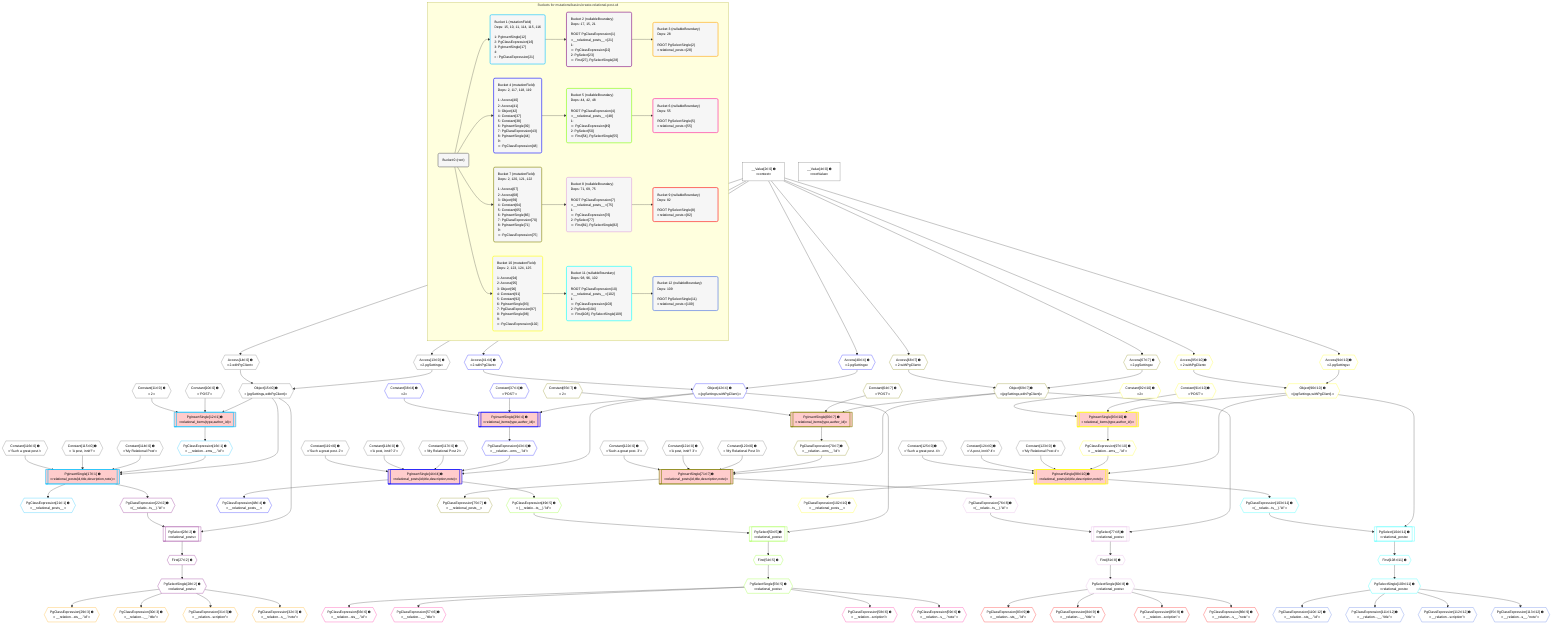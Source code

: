 %%{init: {'themeVariables': { 'fontSize': '12px'}}}%%
graph TD
    classDef path fill:#eee,stroke:#000,color:#000
    classDef plan fill:#fff,stroke-width:1px,color:#000
    classDef itemplan fill:#fff,stroke-width:2px,color:#000
    classDef unbatchedplan fill:#dff,stroke-width:1px,color:#000
    classDef sideeffectplan fill:#fcc,stroke-width:2px,color:#000
    classDef bucket fill:#f6f6f6,color:#000,stroke-width:2px,text-align:left


    %% plan dependencies
    Object15{{"Object[15∈0] ➊<br />ᐸ{pgSettings,withPgClient}ᐳ"}}:::plan
    Access13{{"Access[13∈0] ➊<br />ᐸ2.pgSettingsᐳ"}}:::plan
    Access14{{"Access[14∈0] ➊<br />ᐸ2.withPgClientᐳ"}}:::plan
    Access13 & Access14 --> Object15
    __Value2["__Value[2∈0] ➊<br />ᐸcontextᐳ"]:::plan
    __Value2 --> Access13
    __Value2 --> Access14
    __Value4["__Value[4∈0] ➊<br />ᐸrootValueᐳ"]:::plan
    Constant10{{"Constant[10∈0] ➊<br />ᐸ'POST'ᐳ"}}:::plan
    Constant11{{"Constant[11∈0] ➊<br />ᐸ2ᐳ"}}:::plan
    Constant114{{"Constant[114∈0] ➊<br />ᐸ'My Relational Post'ᐳ"}}:::plan
    Constant115{{"Constant[115∈0] ➊<br />ᐸ'A post, innit?'ᐳ"}}:::plan
    Constant116{{"Constant[116∈0] ➊<br />ᐸ'Such a great post.'ᐳ"}}:::plan
    Constant117{{"Constant[117∈0] ➊<br />ᐸ'My Relational Post 2'ᐳ"}}:::plan
    Constant118{{"Constant[118∈0] ➊<br />ᐸ'A post, innit? 2'ᐳ"}}:::plan
    Constant119{{"Constant[119∈0] ➊<br />ᐸ'Such a great post. 2'ᐳ"}}:::plan
    Constant120{{"Constant[120∈0] ➊<br />ᐸ'My Relational Post 3'ᐳ"}}:::plan
    Constant121{{"Constant[121∈0] ➊<br />ᐸ'A post, innit? 3'ᐳ"}}:::plan
    Constant122{{"Constant[122∈0] ➊<br />ᐸ'Such a great post. 3'ᐳ"}}:::plan
    Constant123{{"Constant[123∈0] ➊<br />ᐸ'My Relational Post 4'ᐳ"}}:::plan
    Constant124{{"Constant[124∈0] ➊<br />ᐸ'A post, innit? 4'ᐳ"}}:::plan
    Constant125{{"Constant[125∈0] ➊<br />ᐸ'Such a great post. 4'ᐳ"}}:::plan
    PgInsertSingle17[["PgInsertSingle[17∈1] ➊<br />ᐸrelational_posts(id,title,description,note)ᐳ"]]:::sideeffectplan
    PgClassExpression16{{"PgClassExpression[16∈1] ➊<br />ᐸ__relation...ems__.”id”ᐳ"}}:::plan
    Object15 & PgClassExpression16 & Constant114 & Constant115 & Constant116 --> PgInsertSingle17
    PgInsertSingle12[["PgInsertSingle[12∈1] ➊<br />ᐸrelational_items(type,author_id)ᐳ"]]:::sideeffectplan
    Object15 & Constant10 & Constant11 --> PgInsertSingle12
    PgInsertSingle12 --> PgClassExpression16
    PgClassExpression21{{"PgClassExpression[21∈1] ➊<br />ᐸ__relational_posts__ᐳ"}}:::plan
    PgInsertSingle17 --> PgClassExpression21
    PgSelect23[["PgSelect[23∈2] ➊<br />ᐸrelational_postsᐳ"]]:::plan
    PgClassExpression22{{"PgClassExpression[22∈2] ➊<br />ᐸ(__relatio...ts__).”id”ᐳ"}}:::plan
    Object15 & PgClassExpression22 --> PgSelect23
    PgInsertSingle17 --> PgClassExpression22
    First27{{"First[27∈2] ➊"}}:::plan
    PgSelect23 --> First27
    PgSelectSingle28{{"PgSelectSingle[28∈2] ➊<br />ᐸrelational_postsᐳ"}}:::plan
    First27 --> PgSelectSingle28
    PgClassExpression29{{"PgClassExpression[29∈3] ➊<br />ᐸ__relation...sts__.”id”ᐳ"}}:::plan
    PgSelectSingle28 --> PgClassExpression29
    PgClassExpression30{{"PgClassExpression[30∈3] ➊<br />ᐸ__relation...__.”title”ᐳ"}}:::plan
    PgSelectSingle28 --> PgClassExpression30
    PgClassExpression31{{"PgClassExpression[31∈3] ➊<br />ᐸ__relation...scription”ᐳ"}}:::plan
    PgSelectSingle28 --> PgClassExpression31
    PgClassExpression32{{"PgClassExpression[32∈3] ➊<br />ᐸ__relation...s__.”note”ᐳ"}}:::plan
    PgSelectSingle28 --> PgClassExpression32
    PgInsertSingle44[["PgInsertSingle[44∈4] ➊<br />ᐸrelational_posts(id,title,description,note)ᐳ"]]:::sideeffectplan
    Object42{{"Object[42∈4] ➊<br />ᐸ{pgSettings,withPgClient}ᐳ"}}:::plan
    PgClassExpression43{{"PgClassExpression[43∈4] ➊<br />ᐸ__relation...ems__.”id”ᐳ"}}:::plan
    Object42 & PgClassExpression43 & Constant117 & Constant118 & Constant119 --> PgInsertSingle44
    PgInsertSingle39[["PgInsertSingle[39∈4] ➊<br />ᐸrelational_items(type,author_id)ᐳ"]]:::sideeffectplan
    Constant37{{"Constant[37∈4] ➊<br />ᐸ'POST'ᐳ"}}:::plan
    Constant38{{"Constant[38∈4] ➊<br />ᐸ2ᐳ"}}:::plan
    Object42 & Constant37 & Constant38 --> PgInsertSingle39
    Access40{{"Access[40∈4] ➊<br />ᐸ2.pgSettingsᐳ"}}:::plan
    Access41{{"Access[41∈4] ➊<br />ᐸ2.withPgClientᐳ"}}:::plan
    Access40 & Access41 --> Object42
    __Value2 --> Access40
    __Value2 --> Access41
    PgInsertSingle39 --> PgClassExpression43
    PgClassExpression48{{"PgClassExpression[48∈4] ➊<br />ᐸ__relational_posts__ᐳ"}}:::plan
    PgInsertSingle44 --> PgClassExpression48
    PgSelect50[["PgSelect[50∈5] ➊<br />ᐸrelational_postsᐳ"]]:::plan
    PgClassExpression49{{"PgClassExpression[49∈5] ➊<br />ᐸ(__relatio...ts__).”id”ᐳ"}}:::plan
    Object42 & PgClassExpression49 --> PgSelect50
    PgInsertSingle44 --> PgClassExpression49
    First54{{"First[54∈5] ➊"}}:::plan
    PgSelect50 --> First54
    PgSelectSingle55{{"PgSelectSingle[55∈5] ➊<br />ᐸrelational_postsᐳ"}}:::plan
    First54 --> PgSelectSingle55
    PgClassExpression56{{"PgClassExpression[56∈6] ➊<br />ᐸ__relation...sts__.”id”ᐳ"}}:::plan
    PgSelectSingle55 --> PgClassExpression56
    PgClassExpression57{{"PgClassExpression[57∈6] ➊<br />ᐸ__relation...__.”title”ᐳ"}}:::plan
    PgSelectSingle55 --> PgClassExpression57
    PgClassExpression58{{"PgClassExpression[58∈6] ➊<br />ᐸ__relation...scription”ᐳ"}}:::plan
    PgSelectSingle55 --> PgClassExpression58
    PgClassExpression59{{"PgClassExpression[59∈6] ➊<br />ᐸ__relation...s__.”note”ᐳ"}}:::plan
    PgSelectSingle55 --> PgClassExpression59
    PgInsertSingle71[["PgInsertSingle[71∈7] ➊<br />ᐸrelational_posts(id,title,description,note)ᐳ"]]:::sideeffectplan
    Object69{{"Object[69∈7] ➊<br />ᐸ{pgSettings,withPgClient}ᐳ"}}:::plan
    PgClassExpression70{{"PgClassExpression[70∈7] ➊<br />ᐸ__relation...ems__.”id”ᐳ"}}:::plan
    Object69 & PgClassExpression70 & Constant120 & Constant121 & Constant122 --> PgInsertSingle71
    PgInsertSingle66[["PgInsertSingle[66∈7] ➊<br />ᐸrelational_items(type,author_id)ᐳ"]]:::sideeffectplan
    Constant64{{"Constant[64∈7] ➊<br />ᐸ'POST'ᐳ"}}:::plan
    Constant65{{"Constant[65∈7] ➊<br />ᐸ2ᐳ"}}:::plan
    Object69 & Constant64 & Constant65 --> PgInsertSingle66
    Access67{{"Access[67∈7] ➊<br />ᐸ2.pgSettingsᐳ"}}:::plan
    Access68{{"Access[68∈7] ➊<br />ᐸ2.withPgClientᐳ"}}:::plan
    Access67 & Access68 --> Object69
    __Value2 --> Access67
    __Value2 --> Access68
    PgInsertSingle66 --> PgClassExpression70
    PgClassExpression75{{"PgClassExpression[75∈7] ➊<br />ᐸ__relational_posts__ᐳ"}}:::plan
    PgInsertSingle71 --> PgClassExpression75
    PgSelect77[["PgSelect[77∈8] ➊<br />ᐸrelational_postsᐳ"]]:::plan
    PgClassExpression76{{"PgClassExpression[76∈8] ➊<br />ᐸ(__relatio...ts__).”id”ᐳ"}}:::plan
    Object69 & PgClassExpression76 --> PgSelect77
    PgInsertSingle71 --> PgClassExpression76
    First81{{"First[81∈8] ➊"}}:::plan
    PgSelect77 --> First81
    PgSelectSingle82{{"PgSelectSingle[82∈8] ➊<br />ᐸrelational_postsᐳ"}}:::plan
    First81 --> PgSelectSingle82
    PgClassExpression83{{"PgClassExpression[83∈9] ➊<br />ᐸ__relation...sts__.”id”ᐳ"}}:::plan
    PgSelectSingle82 --> PgClassExpression83
    PgClassExpression84{{"PgClassExpression[84∈9] ➊<br />ᐸ__relation...__.”title”ᐳ"}}:::plan
    PgSelectSingle82 --> PgClassExpression84
    PgClassExpression85{{"PgClassExpression[85∈9] ➊<br />ᐸ__relation...scription”ᐳ"}}:::plan
    PgSelectSingle82 --> PgClassExpression85
    PgClassExpression86{{"PgClassExpression[86∈9] ➊<br />ᐸ__relation...s__.”note”ᐳ"}}:::plan
    PgSelectSingle82 --> PgClassExpression86
    PgInsertSingle98[["PgInsertSingle[98∈10] ➊<br />ᐸrelational_posts(id,title,description,note)ᐳ"]]:::sideeffectplan
    Object96{{"Object[96∈10] ➊<br />ᐸ{pgSettings,withPgClient}ᐳ"}}:::plan
    PgClassExpression97{{"PgClassExpression[97∈10] ➊<br />ᐸ__relation...ems__.”id”ᐳ"}}:::plan
    Object96 & PgClassExpression97 & Constant123 & Constant124 & Constant125 --> PgInsertSingle98
    PgInsertSingle93[["PgInsertSingle[93∈10] ➊<br />ᐸrelational_items(type,author_id)ᐳ"]]:::sideeffectplan
    Constant91{{"Constant[91∈10] ➊<br />ᐸ'POST'ᐳ"}}:::plan
    Constant92{{"Constant[92∈10] ➊<br />ᐸ2ᐳ"}}:::plan
    Object96 & Constant91 & Constant92 --> PgInsertSingle93
    Access94{{"Access[94∈10] ➊<br />ᐸ2.pgSettingsᐳ"}}:::plan
    Access95{{"Access[95∈10] ➊<br />ᐸ2.withPgClientᐳ"}}:::plan
    Access94 & Access95 --> Object96
    __Value2 --> Access94
    __Value2 --> Access95
    PgInsertSingle93 --> PgClassExpression97
    PgClassExpression102{{"PgClassExpression[102∈10] ➊<br />ᐸ__relational_posts__ᐳ"}}:::plan
    PgInsertSingle98 --> PgClassExpression102
    PgSelect104[["PgSelect[104∈11] ➊<br />ᐸrelational_postsᐳ"]]:::plan
    PgClassExpression103{{"PgClassExpression[103∈11] ➊<br />ᐸ(__relatio...ts__).”id”ᐳ"}}:::plan
    Object96 & PgClassExpression103 --> PgSelect104
    PgInsertSingle98 --> PgClassExpression103
    First108{{"First[108∈11] ➊"}}:::plan
    PgSelect104 --> First108
    PgSelectSingle109{{"PgSelectSingle[109∈11] ➊<br />ᐸrelational_postsᐳ"}}:::plan
    First108 --> PgSelectSingle109
    PgClassExpression110{{"PgClassExpression[110∈12] ➊<br />ᐸ__relation...sts__.”id”ᐳ"}}:::plan
    PgSelectSingle109 --> PgClassExpression110
    PgClassExpression111{{"PgClassExpression[111∈12] ➊<br />ᐸ__relation...__.”title”ᐳ"}}:::plan
    PgSelectSingle109 --> PgClassExpression111
    PgClassExpression112{{"PgClassExpression[112∈12] ➊<br />ᐸ__relation...scription”ᐳ"}}:::plan
    PgSelectSingle109 --> PgClassExpression112
    PgClassExpression113{{"PgClassExpression[113∈12] ➊<br />ᐸ__relation...s__.”note”ᐳ"}}:::plan
    PgSelectSingle109 --> PgClassExpression113

    %% define steps

    subgraph "Buckets for mutations/basics/create-relational-post-x4"
    Bucket0("Bucket 0 (root)"):::bucket
    classDef bucket0 stroke:#696969
    class Bucket0,__Value2,__Value4,Constant10,Constant11,Access13,Access14,Object15,Constant114,Constant115,Constant116,Constant117,Constant118,Constant119,Constant120,Constant121,Constant122,Constant123,Constant124,Constant125 bucket0
    Bucket1("Bucket 1 (mutationField)<br />Deps: 15, 10, 11, 114, 115, 116<br /><br />1: PgInsertSingle[12]<br />2: PgClassExpression[16]<br />3: PgInsertSingle[17]<br />4: <br />ᐳ: PgClassExpression[21]"):::bucket
    classDef bucket1 stroke:#00bfff
    class Bucket1,PgInsertSingle12,PgClassExpression16,PgInsertSingle17,PgClassExpression21 bucket1
    Bucket2("Bucket 2 (nullableBoundary)<br />Deps: 17, 15, 21<br /><br />ROOT PgClassExpression{1}ᐸ__relational_posts__ᐳ[21]<br />1: <br />ᐳ: PgClassExpression[22]<br />2: PgSelect[23]<br />ᐳ: First[27], PgSelectSingle[28]"):::bucket
    classDef bucket2 stroke:#7f007f
    class Bucket2,PgClassExpression22,PgSelect23,First27,PgSelectSingle28 bucket2
    Bucket3("Bucket 3 (nullableBoundary)<br />Deps: 28<br /><br />ROOT PgSelectSingle{2}ᐸrelational_postsᐳ[28]"):::bucket
    classDef bucket3 stroke:#ffa500
    class Bucket3,PgClassExpression29,PgClassExpression30,PgClassExpression31,PgClassExpression32 bucket3
    Bucket4("Bucket 4 (mutationField)<br />Deps: 2, 117, 118, 119<br /><br />1: Access[40]<br />2: Access[41]<br />3: Object[42]<br />4: Constant[37]<br />5: Constant[38]<br />6: PgInsertSingle[39]<br />7: PgClassExpression[43]<br />8: PgInsertSingle[44]<br />9: <br />ᐳ: PgClassExpression[48]"):::bucket
    classDef bucket4 stroke:#0000ff
    class Bucket4,Constant37,Constant38,PgInsertSingle39,Access40,Access41,Object42,PgClassExpression43,PgInsertSingle44,PgClassExpression48 bucket4
    Bucket5("Bucket 5 (nullableBoundary)<br />Deps: 44, 42, 48<br /><br />ROOT PgClassExpression{4}ᐸ__relational_posts__ᐳ[48]<br />1: <br />ᐳ: PgClassExpression[49]<br />2: PgSelect[50]<br />ᐳ: First[54], PgSelectSingle[55]"):::bucket
    classDef bucket5 stroke:#7fff00
    class Bucket5,PgClassExpression49,PgSelect50,First54,PgSelectSingle55 bucket5
    Bucket6("Bucket 6 (nullableBoundary)<br />Deps: 55<br /><br />ROOT PgSelectSingle{5}ᐸrelational_postsᐳ[55]"):::bucket
    classDef bucket6 stroke:#ff1493
    class Bucket6,PgClassExpression56,PgClassExpression57,PgClassExpression58,PgClassExpression59 bucket6
    Bucket7("Bucket 7 (mutationField)<br />Deps: 2, 120, 121, 122<br /><br />1: Access[67]<br />2: Access[68]<br />3: Object[69]<br />4: Constant[64]<br />5: Constant[65]<br />6: PgInsertSingle[66]<br />7: PgClassExpression[70]<br />8: PgInsertSingle[71]<br />9: <br />ᐳ: PgClassExpression[75]"):::bucket
    classDef bucket7 stroke:#808000
    class Bucket7,Constant64,Constant65,PgInsertSingle66,Access67,Access68,Object69,PgClassExpression70,PgInsertSingle71,PgClassExpression75 bucket7
    Bucket8("Bucket 8 (nullableBoundary)<br />Deps: 71, 69, 75<br /><br />ROOT PgClassExpression{7}ᐸ__relational_posts__ᐳ[75]<br />1: <br />ᐳ: PgClassExpression[76]<br />2: PgSelect[77]<br />ᐳ: First[81], PgSelectSingle[82]"):::bucket
    classDef bucket8 stroke:#dda0dd
    class Bucket8,PgClassExpression76,PgSelect77,First81,PgSelectSingle82 bucket8
    Bucket9("Bucket 9 (nullableBoundary)<br />Deps: 82<br /><br />ROOT PgSelectSingle{8}ᐸrelational_postsᐳ[82]"):::bucket
    classDef bucket9 stroke:#ff0000
    class Bucket9,PgClassExpression83,PgClassExpression84,PgClassExpression85,PgClassExpression86 bucket9
    Bucket10("Bucket 10 (mutationField)<br />Deps: 2, 123, 124, 125<br /><br />1: Access[94]<br />2: Access[95]<br />3: Object[96]<br />4: Constant[91]<br />5: Constant[92]<br />6: PgInsertSingle[93]<br />7: PgClassExpression[97]<br />8: PgInsertSingle[98]<br />9: <br />ᐳ: PgClassExpression[102]"):::bucket
    classDef bucket10 stroke:#ffff00
    class Bucket10,Constant91,Constant92,PgInsertSingle93,Access94,Access95,Object96,PgClassExpression97,PgInsertSingle98,PgClassExpression102 bucket10
    Bucket11("Bucket 11 (nullableBoundary)<br />Deps: 98, 96, 102<br /><br />ROOT PgClassExpression{10}ᐸ__relational_posts__ᐳ[102]<br />1: <br />ᐳ: PgClassExpression[103]<br />2: PgSelect[104]<br />ᐳ: First[108], PgSelectSingle[109]"):::bucket
    classDef bucket11 stroke:#00ffff
    class Bucket11,PgClassExpression103,PgSelect104,First108,PgSelectSingle109 bucket11
    Bucket12("Bucket 12 (nullableBoundary)<br />Deps: 109<br /><br />ROOT PgSelectSingle{11}ᐸrelational_postsᐳ[109]"):::bucket
    classDef bucket12 stroke:#4169e1
    class Bucket12,PgClassExpression110,PgClassExpression111,PgClassExpression112,PgClassExpression113 bucket12
    Bucket0 --> Bucket1 & Bucket4 & Bucket7 & Bucket10
    Bucket1 --> Bucket2
    Bucket2 --> Bucket3
    Bucket4 --> Bucket5
    Bucket5 --> Bucket6
    Bucket7 --> Bucket8
    Bucket8 --> Bucket9
    Bucket10 --> Bucket11
    Bucket11 --> Bucket12
    end